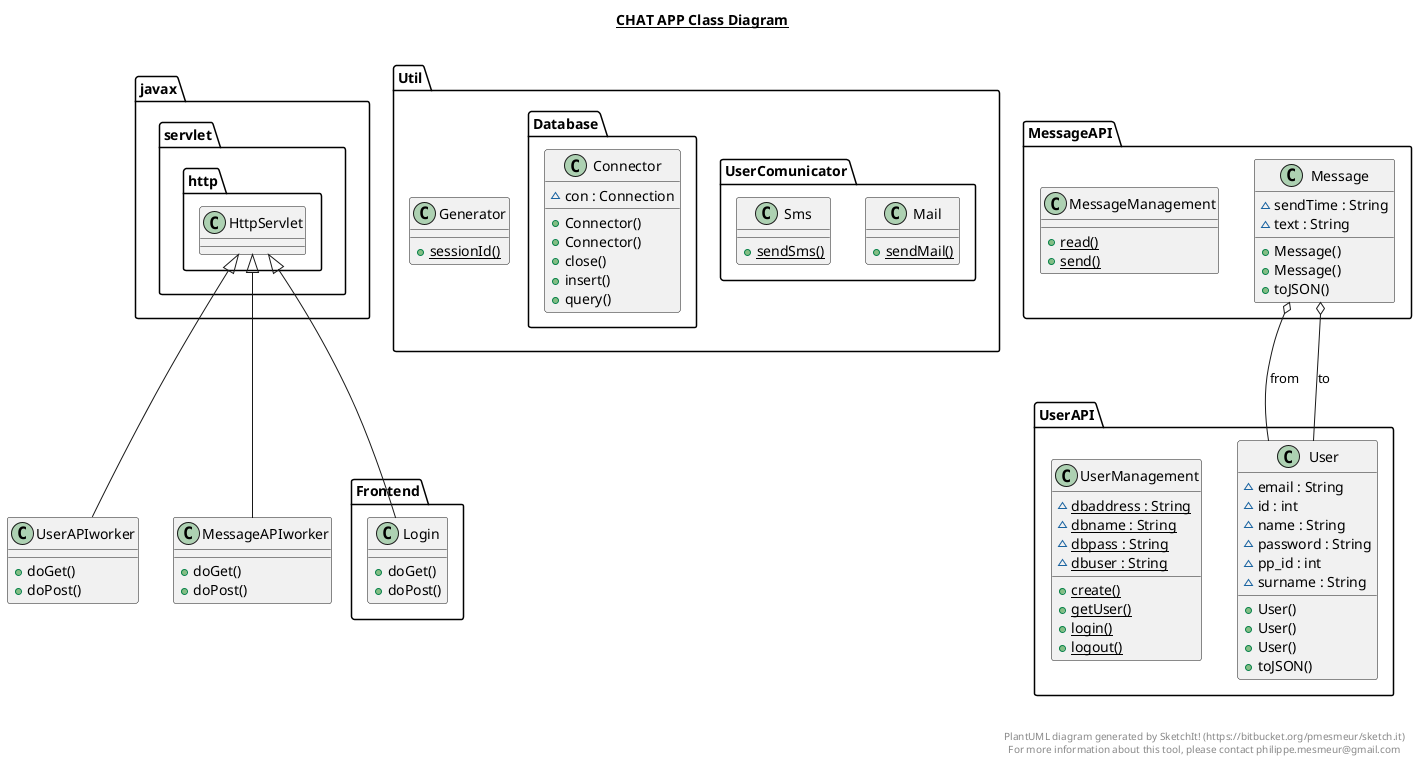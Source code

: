 @startuml

title __CHAT APP Class Diagram__\n

    class UserAPIworker {
        + doGet()
        + doPost()
    }
    class MessageAPIworker {
        + doGet()
        + doPost()
    }
    namespace Util {
      class Util.Generator {
          {static} + sessionId()
      }
      namespace UserComunicator {
        class Util.UserComunicator.Mail {
            {static} + sendMail()
        }
        class Util.UserComunicator.Sms {
                    {static} + sendSms()
        }
      } 
      namespace Database {
        class Util.Database.Connector {
            ~ con : Connection
            + Connector()
            + Connector()
            + close()
            + insert()
            + query()
        }
      }
    }
    namespace Frontend {
      class Frontend.Login {
          + doGet()
          + doPost()
      }
    }
    namespace MessageAPI {
      class MessageAPI.Message {
          ~ sendTime : String
          ~ text : String
          + Message()
          + Message()
          + toJSON()
      }
      class MessageAPI.MessageManagement {
          {static} + read()
          {static} + send()
      }
    }
    namespace UserAPI {
      class UserAPI.User {
          ~ email : String
          ~ id : int
          ~ name : String
          ~ password : String
          ~ pp_id : int
          ~ surname : String
          + User()
          + User()
          + User()
          + toJSON()
      }
      class UserAPI.UserManagement {
          {static} ~ dbaddress : String
          {static} ~ dbname : String
          {static} ~ dbpass : String
          {static} ~ dbuser : String
          {static} + create()
          {static} + getUser()
          {static} + login()
          {static} + logout()
      }
    }
  MessageAPI.Message o-- UserAPI.User : from
  MessageAPI.Message o-- UserAPI.User : to
  MessageAPIworker -up-|> javax.servlet.http.HttpServlet
  UserAPIworker -up-|> javax.servlet.http.HttpServlet
  Frontend.Login -up-|> javax.servlet.http.HttpServlet


right footer


PlantUML diagram generated by SketchIt! (https://bitbucket.org/pmesmeur/sketch.it)
For more information about this tool, please contact philippe.mesmeur@gmail.com
endfooter

@enduml
